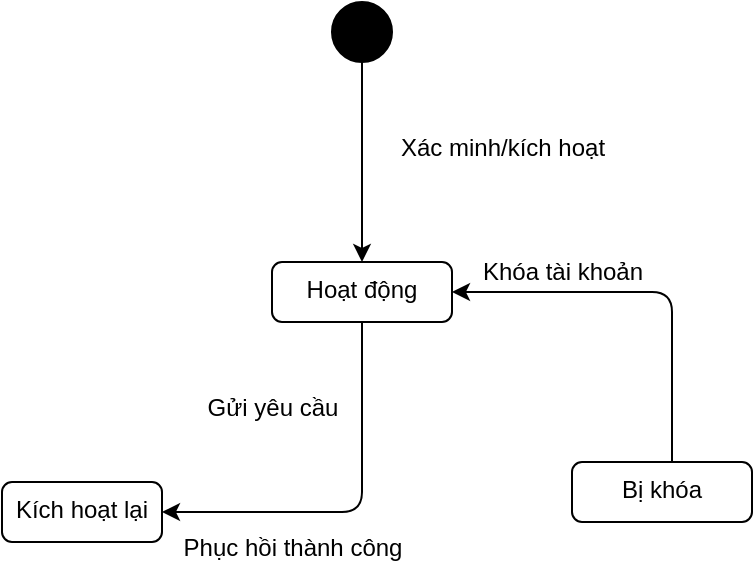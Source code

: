 <mxfile>
    <diagram id="aMme0bZLvth9XKWyy_cv" name="Page-1">
        <mxGraphModel dx="1796" dy="695" grid="1" gridSize="10" guides="1" tooltips="1" connect="1" arrows="1" fold="1" page="1" pageScale="1" pageWidth="850" pageHeight="1100" math="0" shadow="0">
            <root>
                <mxCell id="0"/>
                <mxCell id="1" parent="0"/>
                <mxCell id="13" style="edgeStyle=none;html=1;entryX=0.5;entryY=0;entryDx=0;entryDy=0;" edge="1" parent="1" source="4" target="8">
                    <mxGeometry relative="1" as="geometry"/>
                </mxCell>
                <mxCell id="4" value="" style="ellipse;fillColor=strokeColor;html=1;" vertex="1" parent="1">
                    <mxGeometry x="150" y="210" width="30" height="30" as="geometry"/>
                </mxCell>
                <mxCell id="20" style="edgeStyle=orthogonalEdgeStyle;html=1;entryX=1;entryY=0.5;entryDx=0;entryDy=0;" edge="1" parent="1" source="8" target="12">
                    <mxGeometry relative="1" as="geometry">
                        <Array as="points">
                            <mxPoint x="165" y="465"/>
                        </Array>
                    </mxGeometry>
                </mxCell>
                <mxCell id="8" value="Hoạt động" style="html=1;align=center;verticalAlign=top;rounded=1;absoluteArcSize=1;arcSize=10;dashed=0;whiteSpace=wrap;" vertex="1" parent="1">
                    <mxGeometry x="120" y="340" width="90" height="30" as="geometry"/>
                </mxCell>
                <mxCell id="15" style="edgeStyle=orthogonalEdgeStyle;html=1;entryX=1;entryY=0.5;entryDx=0;entryDy=0;" edge="1" parent="1" source="10" target="8">
                    <mxGeometry relative="1" as="geometry">
                        <Array as="points">
                            <mxPoint x="320" y="355"/>
                        </Array>
                    </mxGeometry>
                </mxCell>
                <mxCell id="10" value="Bị khóa" style="html=1;align=center;verticalAlign=top;rounded=1;absoluteArcSize=1;arcSize=10;dashed=0;whiteSpace=wrap;" vertex="1" parent="1">
                    <mxGeometry x="270" y="440" width="90" height="30" as="geometry"/>
                </mxCell>
                <mxCell id="12" value="Kích hoạt lại" style="html=1;align=center;verticalAlign=top;rounded=1;absoluteArcSize=1;arcSize=10;dashed=0;whiteSpace=wrap;" vertex="1" parent="1">
                    <mxGeometry x="-15" y="450" width="80" height="30" as="geometry"/>
                </mxCell>
                <mxCell id="14" value="Xác minh/kích hoạt" style="text;html=1;align=center;verticalAlign=middle;resizable=0;points=[];autosize=1;strokeColor=none;fillColor=none;" vertex="1" parent="1">
                    <mxGeometry x="170" y="268" width="130" height="30" as="geometry"/>
                </mxCell>
                <mxCell id="16" value="Khóa tài khoản" style="text;html=1;align=center;verticalAlign=middle;resizable=0;points=[];autosize=1;strokeColor=none;fillColor=none;" vertex="1" parent="1">
                    <mxGeometry x="215" y="330" width="100" height="30" as="geometry"/>
                </mxCell>
                <mxCell id="19" value="Gửi yêu cầu" style="text;html=1;align=center;verticalAlign=middle;resizable=0;points=[];autosize=1;strokeColor=none;fillColor=none;" vertex="1" parent="1">
                    <mxGeometry x="75" y="398" width="90" height="30" as="geometry"/>
                </mxCell>
                <mxCell id="21" value="Phục hồi thành công" style="text;html=1;align=center;verticalAlign=middle;resizable=0;points=[];autosize=1;strokeColor=none;fillColor=none;" vertex="1" parent="1">
                    <mxGeometry x="65" y="468" width="130" height="30" as="geometry"/>
                </mxCell>
            </root>
        </mxGraphModel>
    </diagram>
</mxfile>